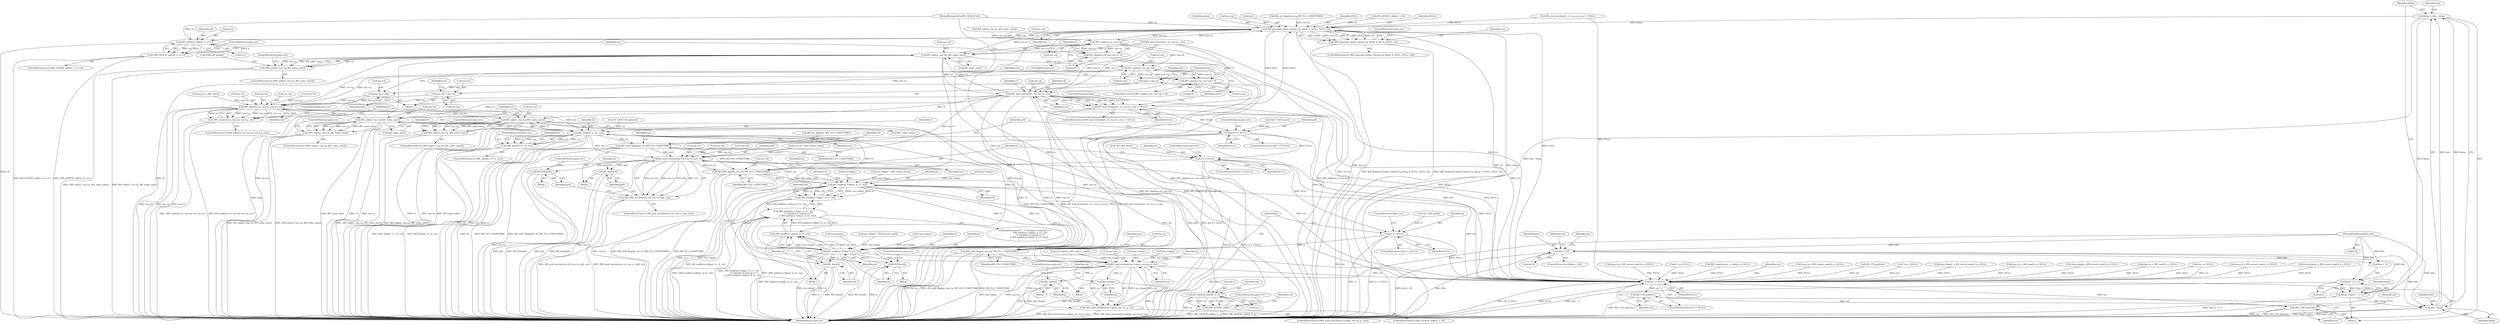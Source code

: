 digraph "0_openssl_6939eab03a6e23d2bd2c3f5e34fe1d48e542e787@integer" {
"1000212" [label="(Call,bitsq = bits - bitsp)"];
"1000214" [label="(Call,bits - bitsp)"];
"1000122" [label="(MethodParameterIn,int bits)"];
"1000163" [label="(Call,bits < 16)"];
"1000205" [label="(Call,bitsp = (bits + 1) / 2)"];
"1000207" [label="(Call,(bits + 1) / 2)"];
"1000414" [label="(Call,BN_generate_prime_ex(rsa->q, bitsq, 0, NULL, NULL, cb))"];
"1000413" [label="(Call,!BN_generate_prime_ex(rsa->q, bitsq, 0, NULL, NULL, cb))"];
"1000425" [label="(Call,BN_cmp(rsa->p, rsa->q))"];
"1000424" [label="(Call,BN_cmp(rsa->p, rsa->q) == 0)"];
"1000435" [label="(Call,BN_sub(r2, rsa->q, BN_value_one()))"];
"1000434" [label="(Call,!BN_sub(r2, rsa->q, BN_value_one()))"];
"1000445" [label="(Call,BN_mod_inverse(r1, r2, rsa->e, ctx))"];
"1000444" [label="(Call,BN_mod_inverse(r1, r2, rsa->e, ctx) != NULL)"];
"1000562" [label="(Call,pr0 == NULL)"];
"1000566" [label="(Call,BN_with_flags(pr0, r0, BN_FLG_CONSTTIME))"];
"1000572" [label="(Call,BN_mod_inverse(rsa->d, rsa->e, pr0, ctx))"];
"1000571" [label="(Call,!BN_mod_inverse(rsa->d, rsa->e, pr0, ctx))"];
"1000582" [label="(Call,BN_free(pr0))"];
"1000585" [label="(Call,BN_free(pr0))"];
"1000597" [label="(Call,BN_with_flags(d, rsa->d, BN_FLG_CONSTTIME))"];
"1000606" [label="(Call,BN_mod(rsa->dmp1, d, r1, ctx))"];
"1000605" [label="(Call,!BN_mod(rsa->dmp1, d, r1, ctx))"];
"1000604" [label="(Call,!BN_mod(rsa->dmp1, d, r1, ctx)\n               /* calculate d mod (q-1) */\n            || !BN_mod(rsa->dmq1, d, r2, ctx))"];
"1000614" [label="(Call,BN_mod(rsa->dmq1, d, r2, ctx))"];
"1000613" [label="(Call,!BN_mod(rsa->dmq1, d, r2, ctx))"];
"1000622" [label="(Call,BN_free(d))"];
"1000625" [label="(Call,BN_free(d))"];
"1000645" [label="(Call,BN_mod_inverse(rsa->iqmp, rsa->q, p, ctx))"];
"1000644" [label="(Call,!BN_mod_inverse(rsa->iqmp, rsa->q, p, ctx))"];
"1000655" [label="(Call,BN_free(p))"];
"1000658" [label="(Call,BN_free(p))"];
"1000677" [label="(Call,ctx != NULL)"];
"1000680" [label="(Call,BN_CTX_end(ctx))"];
"1000682" [label="(Call,BN_CTX_free(ctx))"];
"1000637" [label="(Call,BN_with_flags(p, rsa->p, BN_FLG_CONSTTIME))"];
"1000593" [label="(Call,d == NULL)"];
"1000633" [label="(Call,p == NULL)"];
"1000518" [label="(Call,BN_mul(rsa->n, rsa->p, rsa->q, ctx))"];
"1000517" [label="(Call,!BN_mul(rsa->n, rsa->p, rsa->q, ctx))"];
"1000532" [label="(Call,BN_sub(r1, rsa->p, BN_value_one()))"];
"1000531" [label="(Call,!BN_sub(r1, rsa->p, BN_value_one()))"];
"1000550" [label="(Call,BN_mul(r0, r1, r2, ctx))"];
"1000549" [label="(Call,!BN_mul(r0, r1, r2, ctx))"];
"1000541" [label="(Call,BN_sub(r2, rsa->q, BN_value_one()))"];
"1000540" [label="(Call,!BN_sub(r2, rsa->q, BN_value_one()))"];
"1000490" [label="(Call,BN_cmp(rsa->p, rsa->q))"];
"1000489" [label="(Call,BN_cmp(rsa->p, rsa->q) < 0)"];
"1000499" [label="(Call,tmp = rsa->p)"];
"1000511" [label="(Call,rsa->q = tmp)"];
"1000504" [label="(Call,rsa->p = rsa->q)"];
"1000475" [label="(Call,BN_GENCB_call(cb, 2, n++))"];
"1000474" [label="(Call,!BN_GENCB_call(cb, 2, n++))"];
"1000483" [label="(Call,BN_GENCB_call(cb, 3, 1))"];
"1000482" [label="(Call,!BN_GENCB_call(cb, 3, 1))"];
"1000224" [label="(Call,rsa->n = BN_new())"];
"1000576" [label="(Call,rsa->e)"];
"1000124" [label="(MethodParameterIn,BN_GENCB *cb)"];
"1000629" [label="(Call,*p = BN_new())"];
"1000657" [label="(ControlStructure,goto err;)"];
"1000491" [label="(Call,rsa->p)"];
"1000443" [label="(ControlStructure,if (BN_mod_inverse(r1, r2, rsa->e, ctx) != NULL))"];
"1000279" [label="(Call,(rsa->q = BN_secure_new()) == NULL)"];
"1000645" [label="(Call,BN_mod_inverse(rsa->iqmp, rsa->q, p, ctx))"];
"1000573" [label="(Call,rsa->d)"];
"1000420" [label="(Identifier,NULL)"];
"1000597" [label="(Call,BN_with_flags(d, rsa->d, BN_FLG_CONSTTIME))"];
"1000416" [label="(Identifier,rsa)"];
"1000623" [label="(Identifier,d)"];
"1000492" [label="(Identifier,rsa)"];
"1000685" [label="(Identifier,ok)"];
"1000642" [label="(Identifier,BN_FLG_CONSTTIME)"];
"1000484" [label="(Identifier,cb)"];
"1000552" [label="(Identifier,r1)"];
"1000567" [label="(Identifier,pr0)"];
"1000630" [label="(Identifier,p)"];
"1000604" [label="(Call,!BN_mod(rsa->dmp1, d, r1, ctx)\n               /* calculate d mod (q-1) */\n            || !BN_mod(rsa->dmq1, d, r2, ctx))"];
"1000442" [label="(Call,ERR_set_mark())"];
"1000547" [label="(ControlStructure,goto err;)"];
"1000615" [label="(Call,rsa->dmq1)"];
"1000364" [label="(Call,BN_mod_inverse(r1, r2, rsa->e, ctx) != NULL)"];
"1000201" [label="(Call,r3 == NULL)"];
"1000498" [label="(Block,)"];
"1000213" [label="(Identifier,bitsq)"];
"1000233" [label="(Call,!rsa->d)"];
"1000548" [label="(ControlStructure,if (!BN_mul(r0, r1, r2, ctx)))"];
"1000432" [label="(Literal,0)"];
"1000676" [label="(ControlStructure,if (ctx != NULL))"];
"1000553" [label="(Identifier,r2)"];
"1000473" [label="(ControlStructure,if (!BN_GENCB_call(cb, 2, n++)))"];
"1000519" [label="(Call,rsa->n)"];
"1000175" [label="(Identifier,ctx)"];
"1000624" [label="(ControlStructure,goto err;)"];
"1000497" [label="(Literal,0)"];
"1000456" [label="(Identifier,error)"];
"1000434" [label="(Call,!BN_sub(r2, rsa->q, BN_value_one()))"];
"1000612" [label="(Identifier,ctx)"];
"1000308" [label="(Call,rsa->dmq1 = BN_secure_new())"];
"1000355" [label="(Call,BN_sub(r2, rsa->p, BN_value_one()))"];
"1000683" [label="(Identifier,ctx)"];
"1000426" [label="(Call,rsa->p)"];
"1000506" [label="(Identifier,rsa)"];
"1000322" [label="(Call,rsa->iqmp = BN_secure_new())"];
"1000486" [label="(Literal,1)"];
"1000594" [label="(Identifier,d)"];
"1000423" [label="(ControlStructure,goto err;)"];
"1000165" [label="(Literal,16)"];
"1000570" [label="(ControlStructure,if (!BN_mod_inverse(rsa->d, rsa->e, pr0, ctx)))"];
"1000520" [label="(Identifier,rsa)"];
"1000679" [label="(Identifier,NULL)"];
"1000330" [label="(Call,BN_copy(rsa->e, e_value) == NULL)"];
"1000596" [label="(ControlStructure,goto err;)"];
"1000681" [label="(Identifier,ctx)"];
"1000649" [label="(Call,rsa->q)"];
"1000564" [label="(Identifier,NULL)"];
"1000541" [label="(Call,BN_sub(r2, rsa->q, BN_value_one()))"];
"1000682" [label="(Call,BN_CTX_free(ctx))"];
"1000678" [label="(Identifier,ctx)"];
"1000265" [label="(Call,(rsa->p = BN_secure_new()) == NULL)"];
"1000592" [label="(ControlStructure,if (d == NULL))"];
"1000517" [label="(Call,!BN_mul(rsa->n, rsa->p, rsa->q, ctx))"];
"1000168" [label="(Identifier,ok)"];
"1000542" [label="(Identifier,r2)"];
"1000480" [label="(ControlStructure,goto err;)"];
"1000568" [label="(Identifier,r0)"];
"1000424" [label="(Call,BN_cmp(rsa->p, rsa->q) == 0)"];
"1000565" [label="(ControlStructure,goto err;)"];
"1000625" [label="(Call,BN_free(d))"];
"1000212" [label="(Call,bitsq = bits - bitsp)"];
"1000433" [label="(ControlStructure,if (!BN_sub(r2, rsa->q, BN_value_one())))"];
"1000632" [label="(ControlStructure,if (p == NULL))"];
"1000513" [label="(Identifier,rsa)"];
"1000429" [label="(Call,rsa->q)"];
"1000198" [label="(Call,BN_CTX_get(ctx))"];
"1000677" [label="(Call,ctx != NULL)"];
"1000537" [label="(Call,BN_value_one())"];
"1000162" [label="(ControlStructure,if (bits < 16))"];
"1000595" [label="(Identifier,NULL)"];
"1000505" [label="(Call,rsa->p)"];
"1000418" [label="(Identifier,bitsq)"];
"1000485" [label="(Literal,3)"];
"1000415" [label="(Call,rsa->q)"];
"1000419" [label="(Literal,0)"];
"1000550" [label="(Call,BN_mul(r0, r1, r2, ctx))"];
"1000410" [label="(ControlStructure,do)"];
"1000659" [label="(Identifier,p)"];
"1000554" [label="(Identifier,ctx)"];
"1000500" [label="(Identifier,tmp)"];
"1000571" [label="(Call,!BN_mod_inverse(rsa->d, rsa->e, pr0, ctx))"];
"1000555" [label="(ControlStructure,goto err;)"];
"1000579" [label="(Identifier,pr0)"];
"1000446" [label="(Identifier,r1)"];
"1000437" [label="(Call,rsa->q)"];
"1000530" [label="(ControlStructure,if (!BN_sub(r1, rsa->p, BN_value_one())))"];
"1000635" [label="(Identifier,NULL)"];
"1000303" [label="(Call,!rsa->dmq1)"];
"1000412" [label="(ControlStructure,if (!BN_generate_prime_ex(rsa->q, bitsq, 0, NULL, NULL, cb)))"];
"1000656" [label="(Identifier,p)"];
"1000511" [label="(Call,rsa->q = tmp)"];
"1000543" [label="(Call,rsa->q)"];
"1000561" [label="(ControlStructure,if (pr0 == NULL))"];
"1000448" [label="(Call,rsa->e)"];
"1000216" [label="(Identifier,bitsp)"];
"1000427" [label="(Identifier,rsa)"];
"1000549" [label="(Call,!BN_mul(r0, r1, r2, ctx))"];
"1000444" [label="(Call,BN_mod_inverse(r1, r2, rsa->e, ctx) != NULL)"];
"1000451" [label="(Identifier,ctx)"];
"1000586" [label="(Identifier,pr0)"];
"1000643" [label="(ControlStructure,if (!BN_mod_inverse(rsa->iqmp, rsa->q, p, ctx)))"];
"1000582" [label="(Call,BN_free(pr0))"];
"1000634" [label="(Identifier,p)"];
"1000540" [label="(Call,!BN_sub(r2, rsa->q, BN_value_one()))"];
"1000655" [label="(Call,BN_free(p))"];
"1000474" [label="(Call,!BN_GENCB_call(cb, 2, n++))"];
"1000452" [label="(Identifier,NULL)"];
"1000532" [label="(Call,BN_sub(r1, rsa->p, BN_value_one()))"];
"1000440" [label="(Call,BN_value_one())"];
"1000613" [label="(Call,!BN_mod(rsa->dmq1, d, r2, ctx))"];
"1000636" [label="(ControlStructure,goto err;)"];
"1000488" [label="(ControlStructure,if (BN_cmp(rsa->p, rsa->q) < 0))"];
"1000476" [label="(Identifier,cb)"];
"1000585" [label="(Call,BN_free(pr0))"];
"1000499" [label="(Call,tmp = rsa->p)"];
"1000626" [label="(Identifier,d)"];
"1000627" [label="(Block,)"];
"1000184" [label="(Call,r0 = BN_CTX_get(ctx))"];
"1000525" [label="(Call,rsa->q)"];
"1000435" [label="(Call,BN_sub(r2, rsa->q, BN_value_one()))"];
"1000343" [label="(Call,BN_set_flags(rsa->q, BN_FLG_CONSTTIME))"];
"1000558" [label="(Call,*pr0 = BN_new())"];
"1000583" [label="(Identifier,pr0)"];
"1000155" [label="(Call,*ctx = NULL)"];
"1000569" [label="(Identifier,BN_FLG_CONSTTIME)"];
"1000638" [label="(Identifier,p)"];
"1000447" [label="(Identifier,r2)"];
"1000534" [label="(Call,rsa->p)"];
"1000644" [label="(Call,!BN_mod_inverse(rsa->iqmp, rsa->q, p, ctx))"];
"1000647" [label="(Identifier,rsa)"];
"1000441" [label="(ControlStructure,goto err;)"];
"1000211" [label="(Literal,2)"];
"1000606" [label="(Call,BN_mod(rsa->dmp1, d, r1, ctx))"];
"1000531" [label="(Call,!BN_sub(r1, rsa->p, BN_value_one()))"];
"1000489" [label="(Call,BN_cmp(rsa->p, rsa->q) < 0)"];
"1000475" [label="(Call,BN_GENCB_call(cb, 2, n++))"];
"1000620" [label="(Identifier,ctx)"];
"1000587" [label="(Block,)"];
"1000478" [label="(Call,n++)"];
"1000658" [label="(Call,BN_free(p))"];
"1000614" [label="(Call,BN_mod(rsa->dmq1, d, r2, ctx))"];
"1000546" [label="(Call,BN_value_one())"];
"1000619" [label="(Identifier,r2)"];
"1000639" [label="(Call,rsa->p)"];
"1000490" [label="(Call,BN_cmp(rsa->p, rsa->q))"];
"1000654" [label="(Block,)"];
"1000522" [label="(Call,rsa->p)"];
"1000483" [label="(Call,BN_GENCB_call(cb, 3, 1))"];
"1000516" [label="(ControlStructure,if (!BN_mul(rsa->n, rsa->p, rsa->q, ctx)))"];
"1000518" [label="(Call,BN_mul(rsa->n, rsa->p, rsa->q, ctx))"];
"1000494" [label="(Call,rsa->q)"];
"1000607" [label="(Call,rsa->dmp1)"];
"1000163" [label="(Call,bits < 16)"];
"1000238" [label="(Call,rsa->d = BN_secure_new())"];
"1000538" [label="(ControlStructure,goto err;)"];
"1000293" [label="(Call,(rsa->dmp1 = BN_secure_new()) == NULL)"];
"1000661" [label="(Identifier,ok)"];
"1000445" [label="(Call,BN_mod_inverse(r1, r2, rsa->e, ctx))"];
"1000223" [label="(Call,(rsa->n = BN_new()) == NULL)"];
"1000539" [label="(ControlStructure,if (!BN_sub(r2, rsa->q, BN_value_one())))"];
"1000365" [label="(Call,BN_mod_inverse(r1, r2, rsa->e, ctx))"];
"1000574" [label="(Identifier,rsa)"];
"1000122" [label="(MethodParameterIn,int bits)"];
"1000633" [label="(Call,p == NULL)"];
"1000572" [label="(Call,BN_mod_inverse(rsa->d, rsa->e, pr0, ctx))"];
"1000562" [label="(Call,pr0 == NULL)"];
"1000563" [label="(Identifier,pr0)"];
"1000602" [label="(Identifier,BN_FLG_CONSTTIME)"];
"1000590" [label="(Identifier,d)"];
"1000512" [label="(Call,rsa->q)"];
"1000207" [label="(Call,(bits + 1) / 2)"];
"1000414" [label="(Call,BN_generate_prime_ex(rsa->q, bitsq, 0, NULL, NULL, cb))"];
"1000603" [label="(ControlStructure,if (   /* calculate d mod (p-1) */\n               !BN_mod(rsa->dmp1, d, r1, ctx)\n               /* calculate d mod (q-1) */\n            || !BN_mod(rsa->dmq1, d, r2, ctx)))"];
"1000605" [label="(Call,!BN_mod(rsa->dmp1, d, r1, ctx))"];
"1000294" [label="(Call,rsa->dmp1 = BN_secure_new())"];
"1000529" [label="(ControlStructure,goto err;)"];
"1000580" [label="(Identifier,ctx)"];
"1000610" [label="(Identifier,d)"];
"1000646" [label="(Call,rsa->iqmp)"];
"1000289" [label="(Call,!rsa->dmp1)"];
"1000653" [label="(Identifier,ctx)"];
"1000598" [label="(Identifier,d)"];
"1000599" [label="(Call,rsa->d)"];
"1000477" [label="(Literal,2)"];
"1000348" [label="(Call,BN_set_flags(r2, BN_FLG_CONSTTIME))"];
"1000321" [label="(Call,(rsa->iqmp = BN_secure_new()) == NULL)"];
"1000589" [label="(Call,*d = BN_new())"];
"1000584" [label="(ControlStructure,goto err;)"];
"1000436" [label="(Identifier,r2)"];
"1000454" [label="(ControlStructure,break;)"];
"1000608" [label="(Identifier,rsa)"];
"1000581" [label="(Block,)"];
"1000125" [label="(Block,)"];
"1000164" [label="(Identifier,bits)"];
"1000622" [label="(Call,BN_free(d))"];
"1000686" [label="(MethodReturn,static int)"];
"1000251" [label="(Call,(rsa->e = BN_new()) == NULL)"];
"1000508" [label="(Call,rsa->q)"];
"1000219" [label="(Call,!rsa->n)"];
"1000214" [label="(Call,bits - bitsp)"];
"1000618" [label="(Identifier,d)"];
"1000178" [label="(Call,ctx == NULL)"];
"1000205" [label="(Call,bitsp = (bits + 1) / 2)"];
"1000559" [label="(Identifier,pr0)"];
"1000680" [label="(Call,BN_CTX_end(ctx))"];
"1000566" [label="(Call,BN_with_flags(pr0, r0, BN_FLG_CONSTTIME))"];
"1000501" [label="(Call,rsa->p)"];
"1000621" [label="(Block,)"];
"1000611" [label="(Identifier,r1)"];
"1000515" [label="(Identifier,tmp)"];
"1000487" [label="(ControlStructure,goto err;)"];
"1000593" [label="(Call,d == NULL)"];
"1000413" [label="(Call,!BN_generate_prime_ex(rsa->q, bitsq, 0, NULL, NULL, cb))"];
"1000528" [label="(Identifier,ctx)"];
"1000616" [label="(Identifier,rsa)"];
"1000221" [label="(Identifier,rsa)"];
"1000425" [label="(Call,BN_cmp(rsa->p, rsa->q))"];
"1000215" [label="(Identifier,bits)"];
"1000237" [label="(Call,(rsa->d = BN_secure_new()) == NULL)"];
"1000206" [label="(Identifier,bitsp)"];
"1000482" [label="(Call,!BN_GENCB_call(cb, 3, 1))"];
"1000551" [label="(Identifier,r0)"];
"1000556" [label="(Block,)"];
"1000504" [label="(Call,rsa->p = rsa->q)"];
"1000421" [label="(Identifier,NULL)"];
"1000317" [label="(Call,!rsa->iqmp)"];
"1000422" [label="(Identifier,cb)"];
"1000208" [label="(Call,bits + 1)"];
"1000307" [label="(Call,(rsa->dmq1 = BN_secure_new()) == NULL)"];
"1000637" [label="(Call,BN_with_flags(p, rsa->p, BN_FLG_CONSTTIME))"];
"1000481" [label="(ControlStructure,if (!BN_GENCB_call(cb, 3, 1)))"];
"1000652" [label="(Identifier,p)"];
"1000403" [label="(Call,BN_GENCB_call(cb, 3, 0))"];
"1000533" [label="(Identifier,r1)"];
"1000212" -> "1000125"  [label="AST: "];
"1000212" -> "1000214"  [label="CFG: "];
"1000213" -> "1000212"  [label="AST: "];
"1000214" -> "1000212"  [label="AST: "];
"1000221" -> "1000212"  [label="CFG: "];
"1000212" -> "1000686"  [label="DDG: bits - bitsp"];
"1000212" -> "1000686"  [label="DDG: bitsq"];
"1000214" -> "1000212"  [label="DDG: bits"];
"1000214" -> "1000212"  [label="DDG: bitsp"];
"1000212" -> "1000414"  [label="DDG: bitsq"];
"1000214" -> "1000216"  [label="CFG: "];
"1000215" -> "1000214"  [label="AST: "];
"1000216" -> "1000214"  [label="AST: "];
"1000214" -> "1000686"  [label="DDG: bitsp"];
"1000214" -> "1000686"  [label="DDG: bits"];
"1000122" -> "1000214"  [label="DDG: bits"];
"1000163" -> "1000214"  [label="DDG: bits"];
"1000205" -> "1000214"  [label="DDG: bitsp"];
"1000122" -> "1000120"  [label="AST: "];
"1000122" -> "1000686"  [label="DDG: bits"];
"1000122" -> "1000163"  [label="DDG: bits"];
"1000122" -> "1000207"  [label="DDG: bits"];
"1000122" -> "1000208"  [label="DDG: bits"];
"1000163" -> "1000162"  [label="AST: "];
"1000163" -> "1000165"  [label="CFG: "];
"1000164" -> "1000163"  [label="AST: "];
"1000165" -> "1000163"  [label="AST: "];
"1000168" -> "1000163"  [label="CFG: "];
"1000175" -> "1000163"  [label="CFG: "];
"1000163" -> "1000686"  [label="DDG: bits"];
"1000163" -> "1000686"  [label="DDG: bits < 16"];
"1000163" -> "1000207"  [label="DDG: bits"];
"1000163" -> "1000208"  [label="DDG: bits"];
"1000205" -> "1000125"  [label="AST: "];
"1000205" -> "1000207"  [label="CFG: "];
"1000206" -> "1000205"  [label="AST: "];
"1000207" -> "1000205"  [label="AST: "];
"1000213" -> "1000205"  [label="CFG: "];
"1000205" -> "1000686"  [label="DDG: (bits + 1) / 2"];
"1000207" -> "1000205"  [label="DDG: bits + 1"];
"1000207" -> "1000205"  [label="DDG: 2"];
"1000207" -> "1000211"  [label="CFG: "];
"1000208" -> "1000207"  [label="AST: "];
"1000211" -> "1000207"  [label="AST: "];
"1000207" -> "1000686"  [label="DDG: bits + 1"];
"1000414" -> "1000413"  [label="AST: "];
"1000414" -> "1000422"  [label="CFG: "];
"1000415" -> "1000414"  [label="AST: "];
"1000418" -> "1000414"  [label="AST: "];
"1000419" -> "1000414"  [label="AST: "];
"1000420" -> "1000414"  [label="AST: "];
"1000421" -> "1000414"  [label="AST: "];
"1000422" -> "1000414"  [label="AST: "];
"1000413" -> "1000414"  [label="CFG: "];
"1000414" -> "1000686"  [label="DDG: cb"];
"1000414" -> "1000686"  [label="DDG: bitsq"];
"1000414" -> "1000686"  [label="DDG: rsa->q"];
"1000414" -> "1000413"  [label="DDG: bitsq"];
"1000414" -> "1000413"  [label="DDG: rsa->q"];
"1000414" -> "1000413"  [label="DDG: 0"];
"1000414" -> "1000413"  [label="DDG: NULL"];
"1000414" -> "1000413"  [label="DDG: cb"];
"1000343" -> "1000414"  [label="DDG: rsa->q"];
"1000435" -> "1000414"  [label="DDG: rsa->q"];
"1000425" -> "1000414"  [label="DDG: rsa->q"];
"1000444" -> "1000414"  [label="DDG: NULL"];
"1000364" -> "1000414"  [label="DDG: NULL"];
"1000403" -> "1000414"  [label="DDG: cb"];
"1000475" -> "1000414"  [label="DDG: cb"];
"1000124" -> "1000414"  [label="DDG: cb"];
"1000414" -> "1000425"  [label="DDG: rsa->q"];
"1000414" -> "1000444"  [label="DDG: NULL"];
"1000414" -> "1000475"  [label="DDG: cb"];
"1000414" -> "1000483"  [label="DDG: cb"];
"1000414" -> "1000677"  [label="DDG: NULL"];
"1000413" -> "1000412"  [label="AST: "];
"1000427" -> "1000413"  [label="CFG: "];
"1000423" -> "1000413"  [label="CFG: "];
"1000413" -> "1000686"  [label="DDG: BN_generate_prime_ex(rsa->q, bitsq, 0, NULL, NULL, cb)"];
"1000413" -> "1000686"  [label="DDG: !BN_generate_prime_ex(rsa->q, bitsq, 0, NULL, NULL, cb)"];
"1000425" -> "1000424"  [label="AST: "];
"1000425" -> "1000429"  [label="CFG: "];
"1000426" -> "1000425"  [label="AST: "];
"1000429" -> "1000425"  [label="AST: "];
"1000432" -> "1000425"  [label="CFG: "];
"1000425" -> "1000686"  [label="DDG: rsa->p"];
"1000425" -> "1000424"  [label="DDG: rsa->p"];
"1000425" -> "1000424"  [label="DDG: rsa->q"];
"1000355" -> "1000425"  [label="DDG: rsa->p"];
"1000425" -> "1000435"  [label="DDG: rsa->q"];
"1000425" -> "1000490"  [label="DDG: rsa->p"];
"1000424" -> "1000410"  [label="AST: "];
"1000424" -> "1000432"  [label="CFG: "];
"1000432" -> "1000424"  [label="AST: "];
"1000416" -> "1000424"  [label="CFG: "];
"1000436" -> "1000424"  [label="CFG: "];
"1000424" -> "1000686"  [label="DDG: BN_cmp(rsa->p, rsa->q)"];
"1000424" -> "1000686"  [label="DDG: BN_cmp(rsa->p, rsa->q) == 0"];
"1000435" -> "1000434"  [label="AST: "];
"1000435" -> "1000440"  [label="CFG: "];
"1000436" -> "1000435"  [label="AST: "];
"1000437" -> "1000435"  [label="AST: "];
"1000440" -> "1000435"  [label="AST: "];
"1000434" -> "1000435"  [label="CFG: "];
"1000435" -> "1000686"  [label="DDG: r2"];
"1000435" -> "1000686"  [label="DDG: rsa->q"];
"1000435" -> "1000686"  [label="DDG: BN_value_one()"];
"1000435" -> "1000434"  [label="DDG: r2"];
"1000435" -> "1000434"  [label="DDG: rsa->q"];
"1000435" -> "1000434"  [label="DDG: BN_value_one()"];
"1000445" -> "1000435"  [label="DDG: r2"];
"1000365" -> "1000435"  [label="DDG: r2"];
"1000435" -> "1000445"  [label="DDG: r2"];
"1000435" -> "1000490"  [label="DDG: rsa->q"];
"1000434" -> "1000433"  [label="AST: "];
"1000441" -> "1000434"  [label="CFG: "];
"1000442" -> "1000434"  [label="CFG: "];
"1000434" -> "1000686"  [label="DDG: !BN_sub(r2, rsa->q, BN_value_one())"];
"1000434" -> "1000686"  [label="DDG: BN_sub(r2, rsa->q, BN_value_one())"];
"1000445" -> "1000444"  [label="AST: "];
"1000445" -> "1000451"  [label="CFG: "];
"1000446" -> "1000445"  [label="AST: "];
"1000447" -> "1000445"  [label="AST: "];
"1000448" -> "1000445"  [label="AST: "];
"1000451" -> "1000445"  [label="AST: "];
"1000452" -> "1000445"  [label="CFG: "];
"1000445" -> "1000686"  [label="DDG: r2"];
"1000445" -> "1000686"  [label="DDG: r1"];
"1000445" -> "1000686"  [label="DDG: rsa->e"];
"1000445" -> "1000444"  [label="DDG: r1"];
"1000445" -> "1000444"  [label="DDG: r2"];
"1000445" -> "1000444"  [label="DDG: rsa->e"];
"1000445" -> "1000444"  [label="DDG: ctx"];
"1000365" -> "1000445"  [label="DDG: r1"];
"1000365" -> "1000445"  [label="DDG: rsa->e"];
"1000365" -> "1000445"  [label="DDG: ctx"];
"1000445" -> "1000518"  [label="DDG: ctx"];
"1000445" -> "1000532"  [label="DDG: r1"];
"1000445" -> "1000541"  [label="DDG: r2"];
"1000445" -> "1000572"  [label="DDG: rsa->e"];
"1000445" -> "1000677"  [label="DDG: ctx"];
"1000444" -> "1000443"  [label="AST: "];
"1000444" -> "1000452"  [label="CFG: "];
"1000452" -> "1000444"  [label="AST: "];
"1000454" -> "1000444"  [label="CFG: "];
"1000456" -> "1000444"  [label="CFG: "];
"1000444" -> "1000686"  [label="DDG: BN_mod_inverse(r1, r2, rsa->e, ctx)"];
"1000444" -> "1000686"  [label="DDG: BN_mod_inverse(r1, r2, rsa->e, ctx) != NULL"];
"1000444" -> "1000562"  [label="DDG: NULL"];
"1000444" -> "1000677"  [label="DDG: NULL"];
"1000562" -> "1000561"  [label="AST: "];
"1000562" -> "1000564"  [label="CFG: "];
"1000563" -> "1000562"  [label="AST: "];
"1000564" -> "1000562"  [label="AST: "];
"1000565" -> "1000562"  [label="CFG: "];
"1000567" -> "1000562"  [label="CFG: "];
"1000562" -> "1000686"  [label="DDG: pr0"];
"1000562" -> "1000686"  [label="DDG: pr0 == NULL"];
"1000558" -> "1000562"  [label="DDG: pr0"];
"1000562" -> "1000566"  [label="DDG: pr0"];
"1000562" -> "1000593"  [label="DDG: NULL"];
"1000562" -> "1000677"  [label="DDG: NULL"];
"1000566" -> "1000556"  [label="AST: "];
"1000566" -> "1000569"  [label="CFG: "];
"1000567" -> "1000566"  [label="AST: "];
"1000568" -> "1000566"  [label="AST: "];
"1000569" -> "1000566"  [label="AST: "];
"1000574" -> "1000566"  [label="CFG: "];
"1000566" -> "1000686"  [label="DDG: r0"];
"1000566" -> "1000686"  [label="DDG: BN_FLG_CONSTTIME"];
"1000566" -> "1000686"  [label="DDG: BN_with_flags(pr0, r0, BN_FLG_CONSTTIME)"];
"1000550" -> "1000566"  [label="DDG: r0"];
"1000348" -> "1000566"  [label="DDG: BN_FLG_CONSTTIME"];
"1000566" -> "1000572"  [label="DDG: pr0"];
"1000566" -> "1000597"  [label="DDG: BN_FLG_CONSTTIME"];
"1000572" -> "1000571"  [label="AST: "];
"1000572" -> "1000580"  [label="CFG: "];
"1000573" -> "1000572"  [label="AST: "];
"1000576" -> "1000572"  [label="AST: "];
"1000579" -> "1000572"  [label="AST: "];
"1000580" -> "1000572"  [label="AST: "];
"1000571" -> "1000572"  [label="CFG: "];
"1000572" -> "1000686"  [label="DDG: rsa->e"];
"1000572" -> "1000686"  [label="DDG: rsa->d"];
"1000572" -> "1000571"  [label="DDG: rsa->d"];
"1000572" -> "1000571"  [label="DDG: rsa->e"];
"1000572" -> "1000571"  [label="DDG: pr0"];
"1000572" -> "1000571"  [label="DDG: ctx"];
"1000238" -> "1000572"  [label="DDG: rsa->d"];
"1000233" -> "1000572"  [label="DDG: rsa->d"];
"1000550" -> "1000572"  [label="DDG: ctx"];
"1000572" -> "1000582"  [label="DDG: pr0"];
"1000572" -> "1000585"  [label="DDG: pr0"];
"1000572" -> "1000597"  [label="DDG: rsa->d"];
"1000572" -> "1000606"  [label="DDG: ctx"];
"1000572" -> "1000677"  [label="DDG: ctx"];
"1000571" -> "1000570"  [label="AST: "];
"1000583" -> "1000571"  [label="CFG: "];
"1000586" -> "1000571"  [label="CFG: "];
"1000571" -> "1000686"  [label="DDG: !BN_mod_inverse(rsa->d, rsa->e, pr0, ctx)"];
"1000571" -> "1000686"  [label="DDG: BN_mod_inverse(rsa->d, rsa->e, pr0, ctx)"];
"1000582" -> "1000581"  [label="AST: "];
"1000582" -> "1000583"  [label="CFG: "];
"1000583" -> "1000582"  [label="AST: "];
"1000584" -> "1000582"  [label="CFG: "];
"1000582" -> "1000686"  [label="DDG: pr0"];
"1000582" -> "1000686"  [label="DDG: BN_free(pr0)"];
"1000585" -> "1000556"  [label="AST: "];
"1000585" -> "1000586"  [label="CFG: "];
"1000586" -> "1000585"  [label="AST: "];
"1000590" -> "1000585"  [label="CFG: "];
"1000585" -> "1000686"  [label="DDG: pr0"];
"1000585" -> "1000686"  [label="DDG: BN_free(pr0)"];
"1000597" -> "1000587"  [label="AST: "];
"1000597" -> "1000602"  [label="CFG: "];
"1000598" -> "1000597"  [label="AST: "];
"1000599" -> "1000597"  [label="AST: "];
"1000602" -> "1000597"  [label="AST: "];
"1000608" -> "1000597"  [label="CFG: "];
"1000597" -> "1000686"  [label="DDG: rsa->d"];
"1000597" -> "1000686"  [label="DDG: BN_with_flags(d, rsa->d, BN_FLG_CONSTTIME)"];
"1000597" -> "1000686"  [label="DDG: BN_FLG_CONSTTIME"];
"1000593" -> "1000597"  [label="DDG: d"];
"1000597" -> "1000606"  [label="DDG: d"];
"1000597" -> "1000637"  [label="DDG: BN_FLG_CONSTTIME"];
"1000606" -> "1000605"  [label="AST: "];
"1000606" -> "1000612"  [label="CFG: "];
"1000607" -> "1000606"  [label="AST: "];
"1000610" -> "1000606"  [label="AST: "];
"1000611" -> "1000606"  [label="AST: "];
"1000612" -> "1000606"  [label="AST: "];
"1000605" -> "1000606"  [label="CFG: "];
"1000606" -> "1000686"  [label="DDG: rsa->dmp1"];
"1000606" -> "1000686"  [label="DDG: r1"];
"1000606" -> "1000605"  [label="DDG: rsa->dmp1"];
"1000606" -> "1000605"  [label="DDG: d"];
"1000606" -> "1000605"  [label="DDG: r1"];
"1000606" -> "1000605"  [label="DDG: ctx"];
"1000289" -> "1000606"  [label="DDG: rsa->dmp1"];
"1000294" -> "1000606"  [label="DDG: rsa->dmp1"];
"1000550" -> "1000606"  [label="DDG: r1"];
"1000606" -> "1000614"  [label="DDG: d"];
"1000606" -> "1000614"  [label="DDG: ctx"];
"1000606" -> "1000622"  [label="DDG: d"];
"1000606" -> "1000625"  [label="DDG: d"];
"1000606" -> "1000645"  [label="DDG: ctx"];
"1000606" -> "1000677"  [label="DDG: ctx"];
"1000605" -> "1000604"  [label="AST: "];
"1000616" -> "1000605"  [label="CFG: "];
"1000604" -> "1000605"  [label="CFG: "];
"1000605" -> "1000686"  [label="DDG: BN_mod(rsa->dmp1, d, r1, ctx)"];
"1000605" -> "1000604"  [label="DDG: BN_mod(rsa->dmp1, d, r1, ctx)"];
"1000604" -> "1000603"  [label="AST: "];
"1000604" -> "1000613"  [label="CFG: "];
"1000613" -> "1000604"  [label="AST: "];
"1000623" -> "1000604"  [label="CFG: "];
"1000626" -> "1000604"  [label="CFG: "];
"1000604" -> "1000686"  [label="DDG: !BN_mod(rsa->dmq1, d, r2, ctx)"];
"1000604" -> "1000686"  [label="DDG: !BN_mod(rsa->dmp1, d, r1, ctx)\n               /* calculate d mod (q-1) */\n            || !BN_mod(rsa->dmq1, d, r2, ctx)"];
"1000604" -> "1000686"  [label="DDG: !BN_mod(rsa->dmp1, d, r1, ctx)"];
"1000613" -> "1000604"  [label="DDG: BN_mod(rsa->dmq1, d, r2, ctx)"];
"1000614" -> "1000613"  [label="AST: "];
"1000614" -> "1000620"  [label="CFG: "];
"1000615" -> "1000614"  [label="AST: "];
"1000618" -> "1000614"  [label="AST: "];
"1000619" -> "1000614"  [label="AST: "];
"1000620" -> "1000614"  [label="AST: "];
"1000613" -> "1000614"  [label="CFG: "];
"1000614" -> "1000686"  [label="DDG: rsa->dmq1"];
"1000614" -> "1000686"  [label="DDG: r2"];
"1000614" -> "1000613"  [label="DDG: rsa->dmq1"];
"1000614" -> "1000613"  [label="DDG: d"];
"1000614" -> "1000613"  [label="DDG: r2"];
"1000614" -> "1000613"  [label="DDG: ctx"];
"1000308" -> "1000614"  [label="DDG: rsa->dmq1"];
"1000303" -> "1000614"  [label="DDG: rsa->dmq1"];
"1000550" -> "1000614"  [label="DDG: r2"];
"1000614" -> "1000622"  [label="DDG: d"];
"1000614" -> "1000625"  [label="DDG: d"];
"1000614" -> "1000645"  [label="DDG: ctx"];
"1000614" -> "1000677"  [label="DDG: ctx"];
"1000613" -> "1000686"  [label="DDG: BN_mod(rsa->dmq1, d, r2, ctx)"];
"1000622" -> "1000621"  [label="AST: "];
"1000622" -> "1000623"  [label="CFG: "];
"1000623" -> "1000622"  [label="AST: "];
"1000624" -> "1000622"  [label="CFG: "];
"1000622" -> "1000686"  [label="DDG: BN_free(d)"];
"1000622" -> "1000686"  [label="DDG: d"];
"1000625" -> "1000587"  [label="AST: "];
"1000625" -> "1000626"  [label="CFG: "];
"1000626" -> "1000625"  [label="AST: "];
"1000630" -> "1000625"  [label="CFG: "];
"1000625" -> "1000686"  [label="DDG: d"];
"1000625" -> "1000686"  [label="DDG: BN_free(d)"];
"1000645" -> "1000644"  [label="AST: "];
"1000645" -> "1000653"  [label="CFG: "];
"1000646" -> "1000645"  [label="AST: "];
"1000649" -> "1000645"  [label="AST: "];
"1000652" -> "1000645"  [label="AST: "];
"1000653" -> "1000645"  [label="AST: "];
"1000644" -> "1000645"  [label="CFG: "];
"1000645" -> "1000686"  [label="DDG: rsa->iqmp"];
"1000645" -> "1000686"  [label="DDG: rsa->q"];
"1000645" -> "1000644"  [label="DDG: rsa->iqmp"];
"1000645" -> "1000644"  [label="DDG: rsa->q"];
"1000645" -> "1000644"  [label="DDG: p"];
"1000645" -> "1000644"  [label="DDG: ctx"];
"1000317" -> "1000645"  [label="DDG: rsa->iqmp"];
"1000322" -> "1000645"  [label="DDG: rsa->iqmp"];
"1000541" -> "1000645"  [label="DDG: rsa->q"];
"1000637" -> "1000645"  [label="DDG: p"];
"1000645" -> "1000655"  [label="DDG: p"];
"1000645" -> "1000658"  [label="DDG: p"];
"1000645" -> "1000677"  [label="DDG: ctx"];
"1000644" -> "1000643"  [label="AST: "];
"1000656" -> "1000644"  [label="CFG: "];
"1000659" -> "1000644"  [label="CFG: "];
"1000644" -> "1000686"  [label="DDG: !BN_mod_inverse(rsa->iqmp, rsa->q, p, ctx)"];
"1000644" -> "1000686"  [label="DDG: BN_mod_inverse(rsa->iqmp, rsa->q, p, ctx)"];
"1000655" -> "1000654"  [label="AST: "];
"1000655" -> "1000656"  [label="CFG: "];
"1000656" -> "1000655"  [label="AST: "];
"1000657" -> "1000655"  [label="CFG: "];
"1000655" -> "1000686"  [label="DDG: p"];
"1000655" -> "1000686"  [label="DDG: BN_free(p)"];
"1000658" -> "1000627"  [label="AST: "];
"1000658" -> "1000659"  [label="CFG: "];
"1000659" -> "1000658"  [label="AST: "];
"1000661" -> "1000658"  [label="CFG: "];
"1000658" -> "1000686"  [label="DDG: BN_free(p)"];
"1000658" -> "1000686"  [label="DDG: p"];
"1000677" -> "1000676"  [label="AST: "];
"1000677" -> "1000679"  [label="CFG: "];
"1000678" -> "1000677"  [label="AST: "];
"1000679" -> "1000677"  [label="AST: "];
"1000681" -> "1000677"  [label="CFG: "];
"1000683" -> "1000677"  [label="CFG: "];
"1000677" -> "1000686"  [label="DDG: ctx != NULL"];
"1000677" -> "1000686"  [label="DDG: NULL"];
"1000550" -> "1000677"  [label="DDG: ctx"];
"1000198" -> "1000677"  [label="DDG: ctx"];
"1000155" -> "1000677"  [label="DDG: ctx"];
"1000178" -> "1000677"  [label="DDG: ctx"];
"1000178" -> "1000677"  [label="DDG: NULL"];
"1000518" -> "1000677"  [label="DDG: ctx"];
"1000365" -> "1000677"  [label="DDG: ctx"];
"1000330" -> "1000677"  [label="DDG: NULL"];
"1000279" -> "1000677"  [label="DDG: NULL"];
"1000593" -> "1000677"  [label="DDG: NULL"];
"1000293" -> "1000677"  [label="DDG: NULL"];
"1000307" -> "1000677"  [label="DDG: NULL"];
"1000633" -> "1000677"  [label="DDG: NULL"];
"1000251" -> "1000677"  [label="DDG: NULL"];
"1000321" -> "1000677"  [label="DDG: NULL"];
"1000364" -> "1000677"  [label="DDG: NULL"];
"1000265" -> "1000677"  [label="DDG: NULL"];
"1000237" -> "1000677"  [label="DDG: NULL"];
"1000223" -> "1000677"  [label="DDG: NULL"];
"1000201" -> "1000677"  [label="DDG: NULL"];
"1000677" -> "1000680"  [label="DDG: ctx"];
"1000677" -> "1000682"  [label="DDG: ctx"];
"1000680" -> "1000676"  [label="AST: "];
"1000680" -> "1000681"  [label="CFG: "];
"1000681" -> "1000680"  [label="AST: "];
"1000683" -> "1000680"  [label="CFG: "];
"1000680" -> "1000686"  [label="DDG: BN_CTX_end(ctx)"];
"1000680" -> "1000682"  [label="DDG: ctx"];
"1000682" -> "1000125"  [label="AST: "];
"1000682" -> "1000683"  [label="CFG: "];
"1000683" -> "1000682"  [label="AST: "];
"1000685" -> "1000682"  [label="CFG: "];
"1000682" -> "1000686"  [label="DDG: BN_CTX_free(ctx)"];
"1000682" -> "1000686"  [label="DDG: ctx"];
"1000637" -> "1000627"  [label="AST: "];
"1000637" -> "1000642"  [label="CFG: "];
"1000638" -> "1000637"  [label="AST: "];
"1000639" -> "1000637"  [label="AST: "];
"1000642" -> "1000637"  [label="AST: "];
"1000647" -> "1000637"  [label="CFG: "];
"1000637" -> "1000686"  [label="DDG: rsa->p"];
"1000637" -> "1000686"  [label="DDG: BN_with_flags(p, rsa->p, BN_FLG_CONSTTIME)"];
"1000637" -> "1000686"  [label="DDG: BN_FLG_CONSTTIME"];
"1000633" -> "1000637"  [label="DDG: p"];
"1000532" -> "1000637"  [label="DDG: rsa->p"];
"1000593" -> "1000592"  [label="AST: "];
"1000593" -> "1000595"  [label="CFG: "];
"1000594" -> "1000593"  [label="AST: "];
"1000595" -> "1000593"  [label="AST: "];
"1000596" -> "1000593"  [label="CFG: "];
"1000598" -> "1000593"  [label="CFG: "];
"1000593" -> "1000686"  [label="DDG: d"];
"1000593" -> "1000686"  [label="DDG: d == NULL"];
"1000589" -> "1000593"  [label="DDG: d"];
"1000593" -> "1000633"  [label="DDG: NULL"];
"1000633" -> "1000632"  [label="AST: "];
"1000633" -> "1000635"  [label="CFG: "];
"1000634" -> "1000633"  [label="AST: "];
"1000635" -> "1000633"  [label="AST: "];
"1000636" -> "1000633"  [label="CFG: "];
"1000638" -> "1000633"  [label="CFG: "];
"1000633" -> "1000686"  [label="DDG: p == NULL"];
"1000633" -> "1000686"  [label="DDG: p"];
"1000629" -> "1000633"  [label="DDG: p"];
"1000518" -> "1000517"  [label="AST: "];
"1000518" -> "1000528"  [label="CFG: "];
"1000519" -> "1000518"  [label="AST: "];
"1000522" -> "1000518"  [label="AST: "];
"1000525" -> "1000518"  [label="AST: "];
"1000528" -> "1000518"  [label="AST: "];
"1000517" -> "1000518"  [label="CFG: "];
"1000518" -> "1000686"  [label="DDG: rsa->q"];
"1000518" -> "1000686"  [label="DDG: rsa->p"];
"1000518" -> "1000686"  [label="DDG: rsa->n"];
"1000518" -> "1000517"  [label="DDG: rsa->n"];
"1000518" -> "1000517"  [label="DDG: rsa->p"];
"1000518" -> "1000517"  [label="DDG: rsa->q"];
"1000518" -> "1000517"  [label="DDG: ctx"];
"1000224" -> "1000518"  [label="DDG: rsa->n"];
"1000219" -> "1000518"  [label="DDG: rsa->n"];
"1000490" -> "1000518"  [label="DDG: rsa->p"];
"1000490" -> "1000518"  [label="DDG: rsa->q"];
"1000504" -> "1000518"  [label="DDG: rsa->p"];
"1000511" -> "1000518"  [label="DDG: rsa->q"];
"1000518" -> "1000532"  [label="DDG: rsa->p"];
"1000518" -> "1000541"  [label="DDG: rsa->q"];
"1000518" -> "1000550"  [label="DDG: ctx"];
"1000517" -> "1000516"  [label="AST: "];
"1000529" -> "1000517"  [label="CFG: "];
"1000533" -> "1000517"  [label="CFG: "];
"1000517" -> "1000686"  [label="DDG: BN_mul(rsa->n, rsa->p, rsa->q, ctx)"];
"1000517" -> "1000686"  [label="DDG: !BN_mul(rsa->n, rsa->p, rsa->q, ctx)"];
"1000532" -> "1000531"  [label="AST: "];
"1000532" -> "1000537"  [label="CFG: "];
"1000533" -> "1000532"  [label="AST: "];
"1000534" -> "1000532"  [label="AST: "];
"1000537" -> "1000532"  [label="AST: "];
"1000531" -> "1000532"  [label="CFG: "];
"1000532" -> "1000686"  [label="DDG: r1"];
"1000532" -> "1000686"  [label="DDG: rsa->p"];
"1000532" -> "1000686"  [label="DDG: BN_value_one()"];
"1000532" -> "1000531"  [label="DDG: r1"];
"1000532" -> "1000531"  [label="DDG: rsa->p"];
"1000532" -> "1000531"  [label="DDG: BN_value_one()"];
"1000532" -> "1000550"  [label="DDG: r1"];
"1000531" -> "1000530"  [label="AST: "];
"1000538" -> "1000531"  [label="CFG: "];
"1000542" -> "1000531"  [label="CFG: "];
"1000531" -> "1000686"  [label="DDG: !BN_sub(r1, rsa->p, BN_value_one())"];
"1000531" -> "1000686"  [label="DDG: BN_sub(r1, rsa->p, BN_value_one())"];
"1000550" -> "1000549"  [label="AST: "];
"1000550" -> "1000554"  [label="CFG: "];
"1000551" -> "1000550"  [label="AST: "];
"1000552" -> "1000550"  [label="AST: "];
"1000553" -> "1000550"  [label="AST: "];
"1000554" -> "1000550"  [label="AST: "];
"1000549" -> "1000550"  [label="CFG: "];
"1000550" -> "1000686"  [label="DDG: r2"];
"1000550" -> "1000686"  [label="DDG: r0"];
"1000550" -> "1000686"  [label="DDG: r1"];
"1000550" -> "1000549"  [label="DDG: r0"];
"1000550" -> "1000549"  [label="DDG: r1"];
"1000550" -> "1000549"  [label="DDG: r2"];
"1000550" -> "1000549"  [label="DDG: ctx"];
"1000184" -> "1000550"  [label="DDG: r0"];
"1000541" -> "1000550"  [label="DDG: r2"];
"1000549" -> "1000548"  [label="AST: "];
"1000555" -> "1000549"  [label="CFG: "];
"1000559" -> "1000549"  [label="CFG: "];
"1000549" -> "1000686"  [label="DDG: BN_mul(r0, r1, r2, ctx)"];
"1000549" -> "1000686"  [label="DDG: !BN_mul(r0, r1, r2, ctx)"];
"1000541" -> "1000540"  [label="AST: "];
"1000541" -> "1000546"  [label="CFG: "];
"1000542" -> "1000541"  [label="AST: "];
"1000543" -> "1000541"  [label="AST: "];
"1000546" -> "1000541"  [label="AST: "];
"1000540" -> "1000541"  [label="CFG: "];
"1000541" -> "1000686"  [label="DDG: BN_value_one()"];
"1000541" -> "1000686"  [label="DDG: r2"];
"1000541" -> "1000686"  [label="DDG: rsa->q"];
"1000541" -> "1000540"  [label="DDG: r2"];
"1000541" -> "1000540"  [label="DDG: rsa->q"];
"1000541" -> "1000540"  [label="DDG: BN_value_one()"];
"1000540" -> "1000539"  [label="AST: "];
"1000547" -> "1000540"  [label="CFG: "];
"1000551" -> "1000540"  [label="CFG: "];
"1000540" -> "1000686"  [label="DDG: !BN_sub(r2, rsa->q, BN_value_one())"];
"1000540" -> "1000686"  [label="DDG: BN_sub(r2, rsa->q, BN_value_one())"];
"1000490" -> "1000489"  [label="AST: "];
"1000490" -> "1000494"  [label="CFG: "];
"1000491" -> "1000490"  [label="AST: "];
"1000494" -> "1000490"  [label="AST: "];
"1000497" -> "1000490"  [label="CFG: "];
"1000490" -> "1000489"  [label="DDG: rsa->p"];
"1000490" -> "1000489"  [label="DDG: rsa->q"];
"1000490" -> "1000499"  [label="DDG: rsa->p"];
"1000490" -> "1000504"  [label="DDG: rsa->q"];
"1000489" -> "1000488"  [label="AST: "];
"1000489" -> "1000497"  [label="CFG: "];
"1000497" -> "1000489"  [label="AST: "];
"1000500" -> "1000489"  [label="CFG: "];
"1000520" -> "1000489"  [label="CFG: "];
"1000489" -> "1000686"  [label="DDG: BN_cmp(rsa->p, rsa->q) < 0"];
"1000489" -> "1000686"  [label="DDG: BN_cmp(rsa->p, rsa->q)"];
"1000499" -> "1000498"  [label="AST: "];
"1000499" -> "1000501"  [label="CFG: "];
"1000500" -> "1000499"  [label="AST: "];
"1000501" -> "1000499"  [label="AST: "];
"1000506" -> "1000499"  [label="CFG: "];
"1000499" -> "1000511"  [label="DDG: tmp"];
"1000511" -> "1000498"  [label="AST: "];
"1000511" -> "1000515"  [label="CFG: "];
"1000512" -> "1000511"  [label="AST: "];
"1000515" -> "1000511"  [label="AST: "];
"1000520" -> "1000511"  [label="CFG: "];
"1000511" -> "1000686"  [label="DDG: tmp"];
"1000504" -> "1000498"  [label="AST: "];
"1000504" -> "1000508"  [label="CFG: "];
"1000505" -> "1000504"  [label="AST: "];
"1000508" -> "1000504"  [label="AST: "];
"1000513" -> "1000504"  [label="CFG: "];
"1000475" -> "1000474"  [label="AST: "];
"1000475" -> "1000478"  [label="CFG: "];
"1000476" -> "1000475"  [label="AST: "];
"1000477" -> "1000475"  [label="AST: "];
"1000478" -> "1000475"  [label="AST: "];
"1000474" -> "1000475"  [label="CFG: "];
"1000475" -> "1000686"  [label="DDG: cb"];
"1000475" -> "1000474"  [label="DDG: cb"];
"1000475" -> "1000474"  [label="DDG: 2"];
"1000124" -> "1000475"  [label="DDG: cb"];
"1000478" -> "1000475"  [label="DDG: n"];
"1000474" -> "1000473"  [label="AST: "];
"1000416" -> "1000474"  [label="CFG: "];
"1000480" -> "1000474"  [label="CFG: "];
"1000474" -> "1000686"  [label="DDG: !BN_GENCB_call(cb, 2, n++)"];
"1000474" -> "1000686"  [label="DDG: BN_GENCB_call(cb, 2, n++)"];
"1000483" -> "1000482"  [label="AST: "];
"1000483" -> "1000486"  [label="CFG: "];
"1000484" -> "1000483"  [label="AST: "];
"1000485" -> "1000483"  [label="AST: "];
"1000486" -> "1000483"  [label="AST: "];
"1000482" -> "1000483"  [label="CFG: "];
"1000483" -> "1000686"  [label="DDG: cb"];
"1000483" -> "1000482"  [label="DDG: cb"];
"1000483" -> "1000482"  [label="DDG: 3"];
"1000483" -> "1000482"  [label="DDG: 1"];
"1000124" -> "1000483"  [label="DDG: cb"];
"1000482" -> "1000481"  [label="AST: "];
"1000487" -> "1000482"  [label="CFG: "];
"1000492" -> "1000482"  [label="CFG: "];
"1000482" -> "1000686"  [label="DDG: BN_GENCB_call(cb, 3, 1)"];
"1000482" -> "1000686"  [label="DDG: !BN_GENCB_call(cb, 3, 1)"];
}
